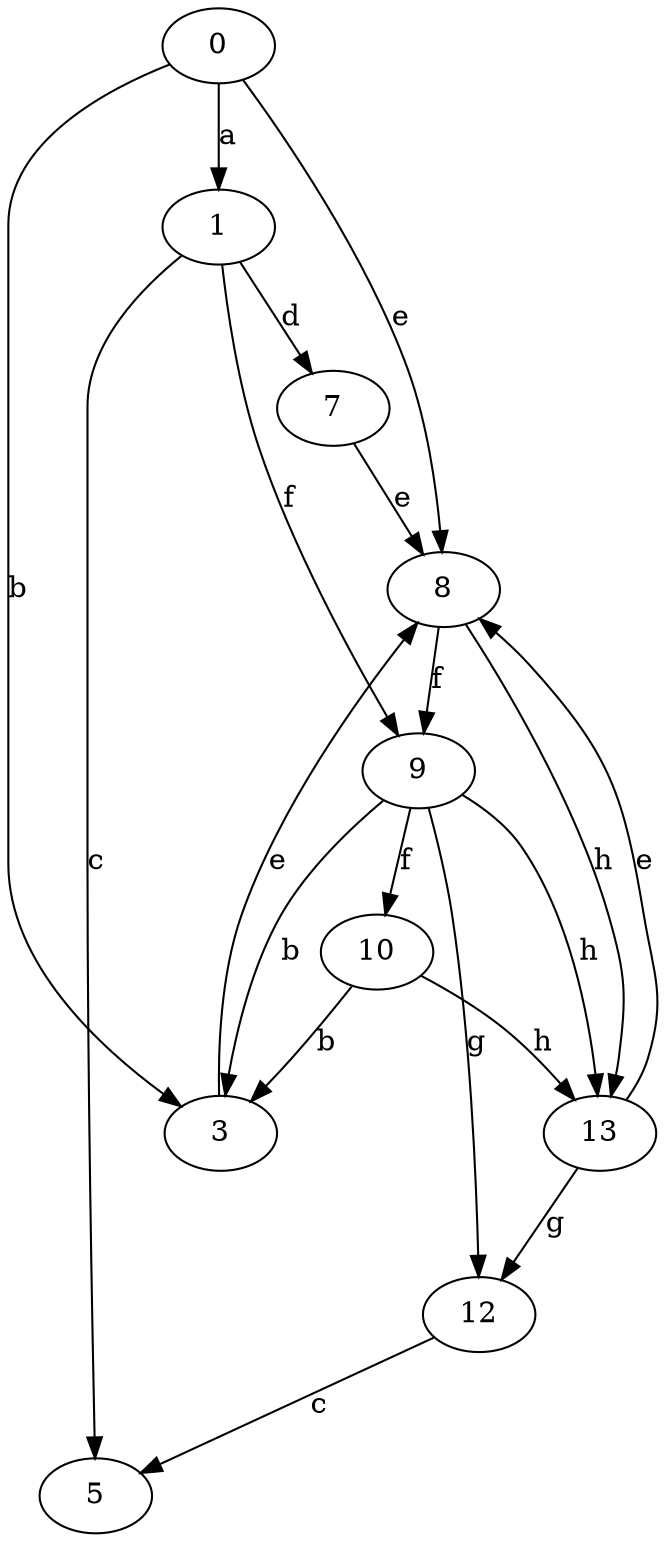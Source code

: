 strict digraph  {
0;
1;
3;
5;
7;
8;
9;
10;
12;
13;
0 -> 1  [label=a];
0 -> 3  [label=b];
0 -> 8  [label=e];
1 -> 5  [label=c];
1 -> 7  [label=d];
1 -> 9  [label=f];
3 -> 8  [label=e];
7 -> 8  [label=e];
8 -> 9  [label=f];
8 -> 13  [label=h];
9 -> 3  [label=b];
9 -> 10  [label=f];
9 -> 12  [label=g];
9 -> 13  [label=h];
10 -> 3  [label=b];
10 -> 13  [label=h];
12 -> 5  [label=c];
13 -> 8  [label=e];
13 -> 12  [label=g];
}
